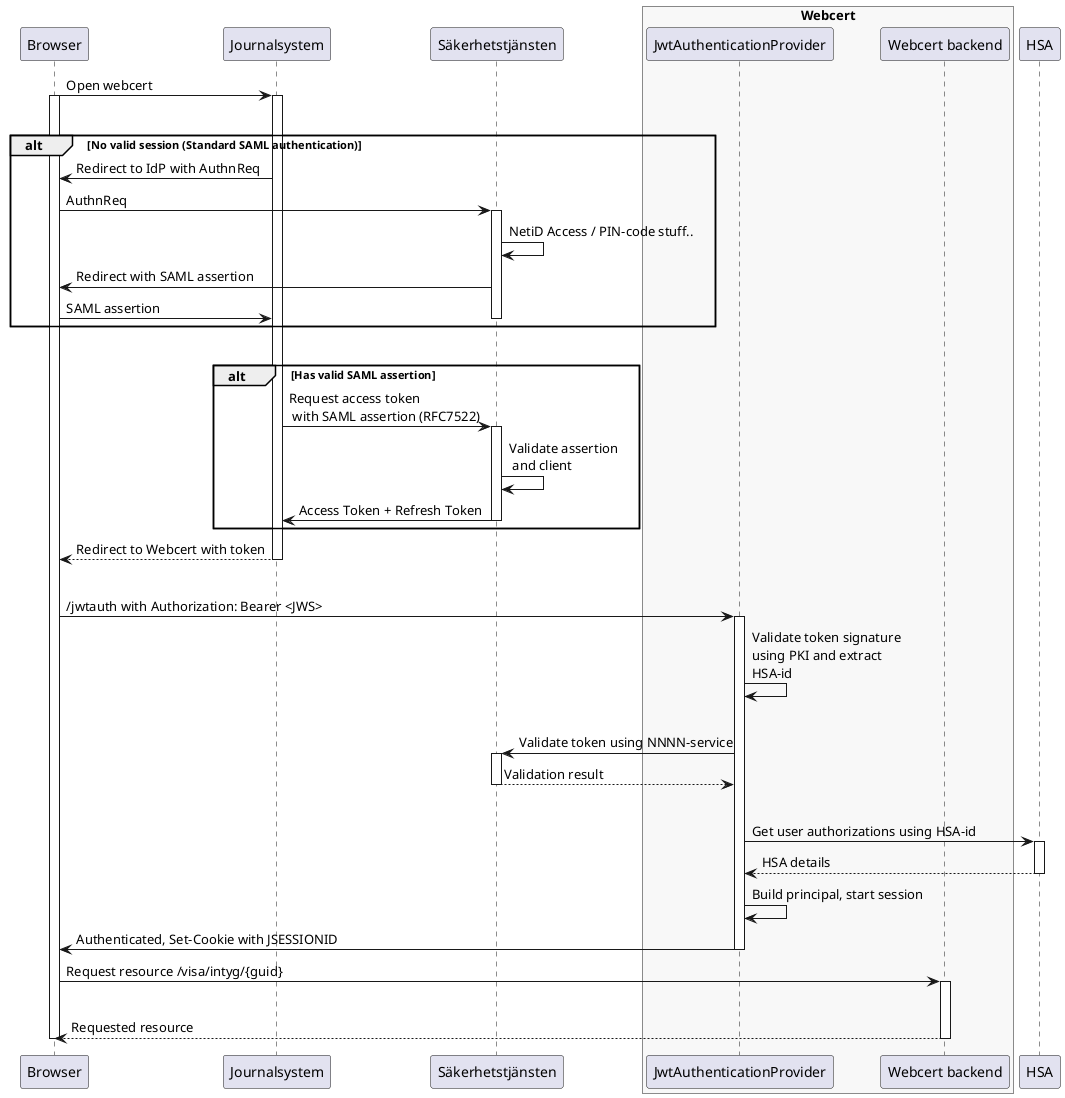 @startuml
participant b as "Browser"
participant j as "Journalsystem"

participant s as "Säkerhetstjänsten"

box "Webcert" #F8F8F8
	participant wj as "JwtAuthenticationProvider"
	participant wb as "Webcert backend"
end box

participant HSA

b -> j: Open webcert
activate b
activate j

|||
alt No valid session (Standard SAML authentication)
j -> b: Redirect to IdP with AuthnReq

b -> s: AuthnReq
activate s
s -> s: NetiD Access / PIN-code stuff..
s -> b: Redirect with SAML assertion
b -> j: SAML assertion

deactivate s

end

|||
alt Has valid SAML assertion
j -> s: Request access token\n with SAML assertion (RFC7522)
activate s
s -> s: Validate assertion\n and client
s -> j: Access Token + Refresh Token
deactivate s
end

j --> b: Redirect to Webcert with token
deactivate j
|||
b -> wj: /jwtauth with Authorization: Bearer <JWS>


activate  wj
wj -> wj: Validate token signature\nusing PKI and extract\nHSA-id

|||
wj -> s: Validate token using NNNN-service
activate s
s --> wj: Validation result
deactivate s

|||
wj -> HSA: Get user authorizations using HSA-id
activate HSA
HSA --> wj: HSA details
deactivate HSA

wj -> wj: Build principal, start session
wj -> b: Authenticated, Set-Cookie with JSESSIONID
deactivate  wj
b -> wb: Request resource /visa/intyg/{guid}
activate wb
|||
wb --> b: Requested resource

deactivate wb

deactivate b

@enduml
